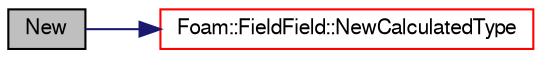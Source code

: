 digraph "New"
{
  bgcolor="transparent";
  edge [fontname="FreeSans",fontsize="10",labelfontname="FreeSans",labelfontsize="10"];
  node [fontname="FreeSans",fontsize="10",shape=record];
  rankdir="LR";
  Node1 [label="New",height=0.2,width=0.4,color="black", fillcolor="grey75", style="filled" fontcolor="black"];
  Node1 -> Node2 [color="midnightblue",fontsize="10",style="solid",fontname="FreeSans"];
  Node2 [label="Foam::FieldField::NewCalculatedType",height=0.2,width=0.4,color="red",URL="$a00740.html#a5c3e739ffe8ea667a11ab53a3a5e0fc2",tooltip="Return a pointer to a new calculatedFvPatchFieldField created on. "];
}
